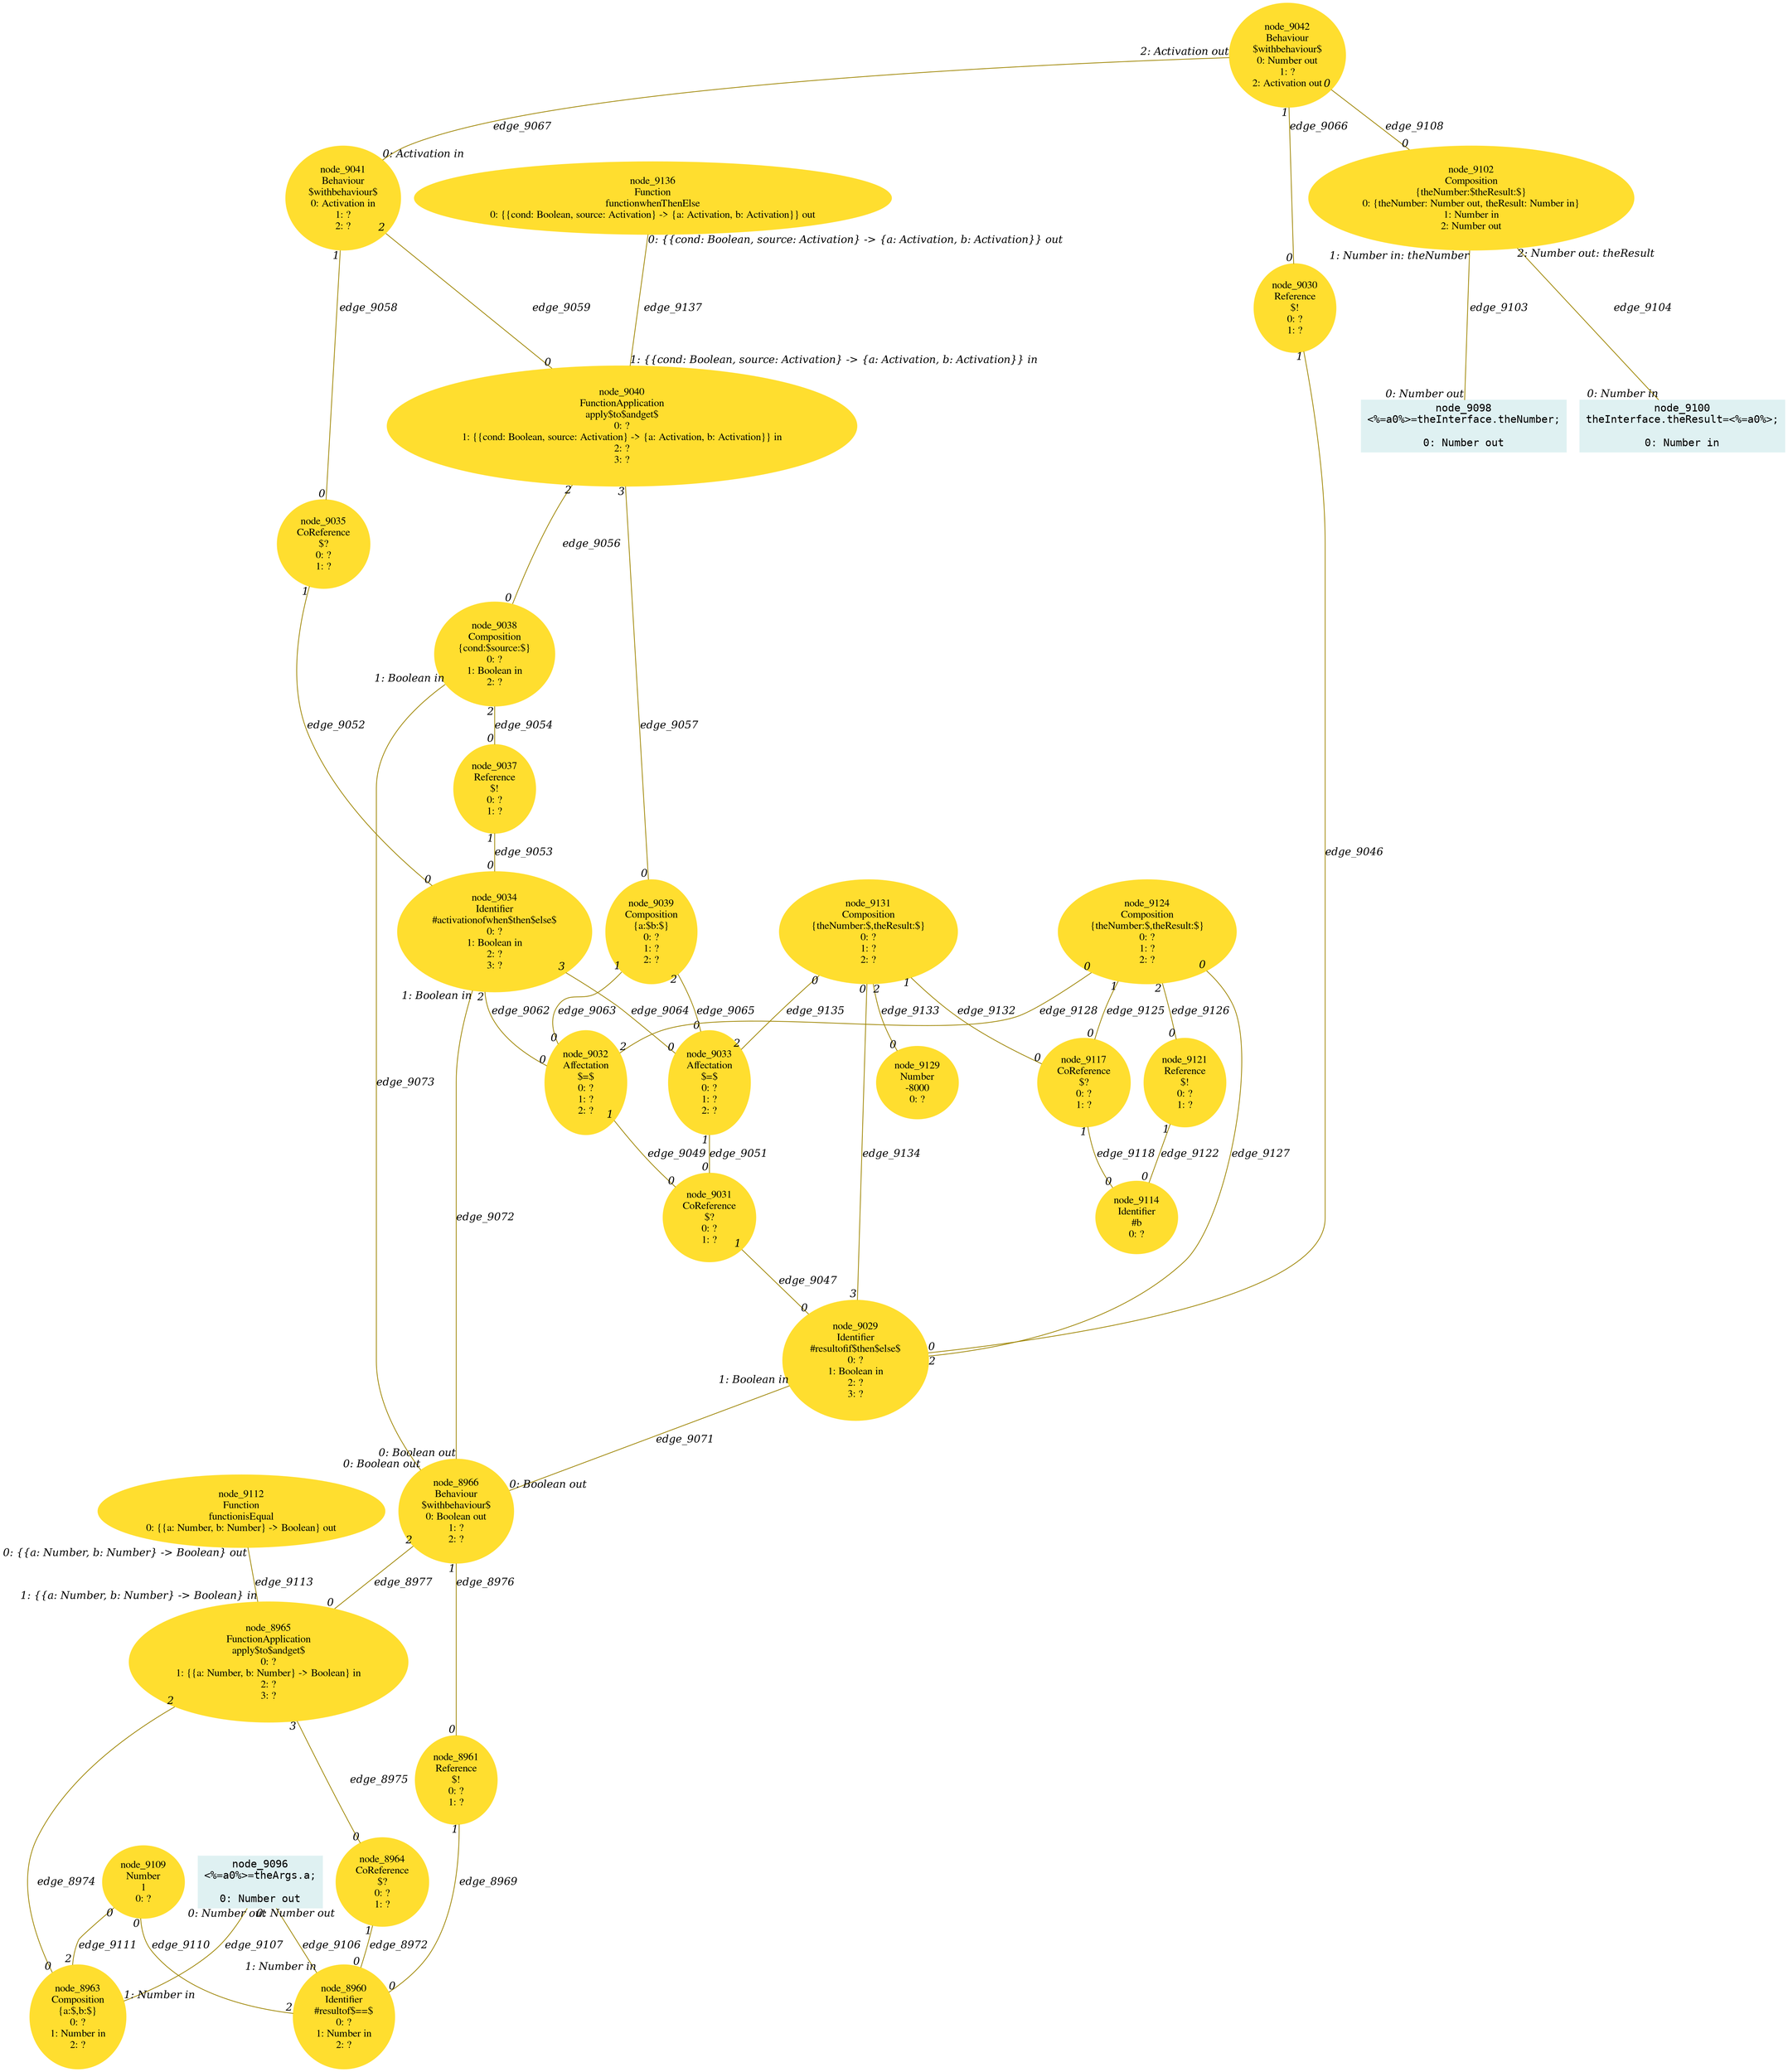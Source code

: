 digraph g{node_8960 [shape="ellipse", style="filled", color="#ffde2f", fontname="Times", label="node_8960
Identifier
#resultof$==$
0: ?
1: Number in
2: ?" ]
node_8961 [shape="ellipse", style="filled", color="#ffde2f", fontname="Times", label="node_8961
Reference
$!
0: ?
1: ?" ]
node_8963 [shape="ellipse", style="filled", color="#ffde2f", fontname="Times", label="node_8963
Composition
{a:$,b:$}
0: ?
1: Number in
2: ?" ]
node_8964 [shape="ellipse", style="filled", color="#ffde2f", fontname="Times", label="node_8964
CoReference
$?
0: ?
1: ?" ]
node_8965 [shape="ellipse", style="filled", color="#ffde2f", fontname="Times", label="node_8965
FunctionApplication
apply$to$andget$
0: ?
1: {{a: Number, b: Number} -> Boolean} in
2: ?
3: ?" ]
node_8966 [shape="ellipse", style="filled", color="#ffde2f", fontname="Times", label="node_8966
Behaviour
$withbehaviour$
0: Boolean out
1: ?
2: ?" ]
node_9029 [shape="ellipse", style="filled", color="#ffde2f", fontname="Times", label="node_9029
Identifier
#resultofif$then$else$
0: ?
1: Boolean in
2: ?
3: ?" ]
node_9030 [shape="ellipse", style="filled", color="#ffde2f", fontname="Times", label="node_9030
Reference
$!
0: ?
1: ?" ]
node_9031 [shape="ellipse", style="filled", color="#ffde2f", fontname="Times", label="node_9031
CoReference
$?
0: ?
1: ?" ]
node_9032 [shape="ellipse", style="filled", color="#ffde2f", fontname="Times", label="node_9032
Affectation
$=$
0: ?
1: ?
2: ?" ]
node_9033 [shape="ellipse", style="filled", color="#ffde2f", fontname="Times", label="node_9033
Affectation
$=$
0: ?
1: ?
2: ?" ]
node_9034 [shape="ellipse", style="filled", color="#ffde2f", fontname="Times", label="node_9034
Identifier
#activationofwhen$then$else$
0: ?
1: Boolean in
2: ?
3: ?" ]
node_9035 [shape="ellipse", style="filled", color="#ffde2f", fontname="Times", label="node_9035
CoReference
$?
0: ?
1: ?" ]
node_9037 [shape="ellipse", style="filled", color="#ffde2f", fontname="Times", label="node_9037
Reference
$!
0: ?
1: ?" ]
node_9038 [shape="ellipse", style="filled", color="#ffde2f", fontname="Times", label="node_9038
Composition
{cond:$source:$}
0: ?
1: Boolean in
2: ?" ]
node_9039 [shape="ellipse", style="filled", color="#ffde2f", fontname="Times", label="node_9039
Composition
{a:$b:$}
0: ?
1: ?
2: ?" ]
node_9040 [shape="ellipse", style="filled", color="#ffde2f", fontname="Times", label="node_9040
FunctionApplication
apply$to$andget$
0: ?
1: {{cond: Boolean, source: Activation} -> {a: Activation, b: Activation}} in
2: ?
3: ?" ]
node_9041 [shape="ellipse", style="filled", color="#ffde2f", fontname="Times", label="node_9041
Behaviour
$withbehaviour$
0: Activation in
1: ?
2: ?" ]
node_9042 [shape="ellipse", style="filled", color="#ffde2f", fontname="Times", label="node_9042
Behaviour
$withbehaviour$
0: Number out
1: ?
2: Activation out" ]
node_9096 [shape="box", style="filled", color="#dff1f2", fontname="Courier", label="node_9096
<%=a0%>=theArgs.a;

0: Number out" ]
node_9098 [shape="box", style="filled", color="#dff1f2", fontname="Courier", label="node_9098
<%=a0%>=theInterface.theNumber;

0: Number out" ]
node_9100 [shape="box", style="filled", color="#dff1f2", fontname="Courier", label="node_9100
theInterface.theResult=<%=a0%>;

0: Number in" ]
node_9102 [shape="ellipse", style="filled", color="#ffde2f", fontname="Times", label="node_9102
Composition
{theNumber:$theResult:$}
0: {theNumber: Number out, theResult: Number in}
1: Number in
2: Number out" ]
node_9109 [shape="ellipse", style="filled", color="#ffde2f", fontname="Times", label="node_9109
Number
1
0: ?" ]
node_9112 [shape="ellipse", style="filled", color="#ffde2f", fontname="Times", label="node_9112
Function
functionisEqual
0: {{a: Number, b: Number} -> Boolean} out" ]
node_9114 [shape="ellipse", style="filled", color="#ffde2f", fontname="Times", label="node_9114
Identifier
#b
0: ?" ]
node_9117 [shape="ellipse", style="filled", color="#ffde2f", fontname="Times", label="node_9117
CoReference
$?
0: ?
1: ?" ]
node_9121 [shape="ellipse", style="filled", color="#ffde2f", fontname="Times", label="node_9121
Reference
$!
0: ?
1: ?" ]
node_9124 [shape="ellipse", style="filled", color="#ffde2f", fontname="Times", label="node_9124
Composition
{theNumber:$,theResult:$}
0: ?
1: ?
2: ?" ]
node_9129 [shape="ellipse", style="filled", color="#ffde2f", fontname="Times", label="node_9129
Number
-8000
0: ?" ]
node_9131 [shape="ellipse", style="filled", color="#ffde2f", fontname="Times", label="node_9131
Composition
{theNumber:$,theResult:$}
0: ?
1: ?
2: ?" ]
node_9136 [shape="ellipse", style="filled", color="#ffde2f", fontname="Times", label="node_9136
Function
functionwhenThenElse
0: {{cond: Boolean, source: Activation} -> {a: Activation, b: Activation}} out" ]
node_8961 -> node_8960 [dir=none, arrowHead=none, fontname="Times-Italic", arrowsize=1, color="#9d8400", label="edge_8969",  headlabel="0", taillabel="1" ]
node_8964 -> node_8960 [dir=none, arrowHead=none, fontname="Times-Italic", arrowsize=1, color="#9d8400", label="edge_8972",  headlabel="0", taillabel="1" ]
node_8965 -> node_8963 [dir=none, arrowHead=none, fontname="Times-Italic", arrowsize=1, color="#9d8400", label="edge_8974",  headlabel="0", taillabel="2" ]
node_8965 -> node_8964 [dir=none, arrowHead=none, fontname="Times-Italic", arrowsize=1, color="#9d8400", label="edge_8975",  headlabel="0", taillabel="3" ]
node_8966 -> node_8961 [dir=none, arrowHead=none, fontname="Times-Italic", arrowsize=1, color="#9d8400", label="edge_8976",  headlabel="0", taillabel="1" ]
node_8966 -> node_8965 [dir=none, arrowHead=none, fontname="Times-Italic", arrowsize=1, color="#9d8400", label="edge_8977",  headlabel="0", taillabel="2" ]
node_9030 -> node_9029 [dir=none, arrowHead=none, fontname="Times-Italic", arrowsize=1, color="#9d8400", label="edge_9046",  headlabel="0", taillabel="1" ]
node_9031 -> node_9029 [dir=none, arrowHead=none, fontname="Times-Italic", arrowsize=1, color="#9d8400", label="edge_9047",  headlabel="0", taillabel="1" ]
node_9032 -> node_9031 [dir=none, arrowHead=none, fontname="Times-Italic", arrowsize=1, color="#9d8400", label="edge_9049",  headlabel="0", taillabel="1" ]
node_9033 -> node_9031 [dir=none, arrowHead=none, fontname="Times-Italic", arrowsize=1, color="#9d8400", label="edge_9051",  headlabel="0", taillabel="1" ]
node_9035 -> node_9034 [dir=none, arrowHead=none, fontname="Times-Italic", arrowsize=1, color="#9d8400", label="edge_9052",  headlabel="0", taillabel="1" ]
node_9037 -> node_9034 [dir=none, arrowHead=none, fontname="Times-Italic", arrowsize=1, color="#9d8400", label="edge_9053",  headlabel="0", taillabel="1" ]
node_9038 -> node_9037 [dir=none, arrowHead=none, fontname="Times-Italic", arrowsize=1, color="#9d8400", label="edge_9054",  headlabel="0", taillabel="2" ]
node_9040 -> node_9038 [dir=none, arrowHead=none, fontname="Times-Italic", arrowsize=1, color="#9d8400", label="edge_9056",  headlabel="0", taillabel="2" ]
node_9040 -> node_9039 [dir=none, arrowHead=none, fontname="Times-Italic", arrowsize=1, color="#9d8400", label="edge_9057",  headlabel="0", taillabel="3" ]
node_9041 -> node_9035 [dir=none, arrowHead=none, fontname="Times-Italic", arrowsize=1, color="#9d8400", label="edge_9058",  headlabel="0", taillabel="1" ]
node_9041 -> node_9040 [dir=none, arrowHead=none, fontname="Times-Italic", arrowsize=1, color="#9d8400", label="edge_9059",  headlabel="0", taillabel="2" ]
node_9034 -> node_9032 [dir=none, arrowHead=none, fontname="Times-Italic", arrowsize=1, color="#9d8400", label="edge_9062",  headlabel="0", taillabel="2" ]
node_9039 -> node_9032 [dir=none, arrowHead=none, fontname="Times-Italic", arrowsize=1, color="#9d8400", label="edge_9063",  headlabel="0", taillabel="1" ]
node_9034 -> node_9033 [dir=none, arrowHead=none, fontname="Times-Italic", arrowsize=1, color="#9d8400", label="edge_9064",  headlabel="0", taillabel="3" ]
node_9039 -> node_9033 [dir=none, arrowHead=none, fontname="Times-Italic", arrowsize=1, color="#9d8400", label="edge_9065",  headlabel="0", taillabel="2" ]
node_9042 -> node_9030 [dir=none, arrowHead=none, fontname="Times-Italic", arrowsize=1, color="#9d8400", label="edge_9066",  headlabel="0", taillabel="1" ]
node_9042 -> node_9041 [dir=none, arrowHead=none, fontname="Times-Italic", arrowsize=1, color="#9d8400", label="edge_9067",  headlabel="0: Activation in", taillabel="2: Activation out" ]
node_9029 -> node_8966 [dir=none, arrowHead=none, fontname="Times-Italic", arrowsize=1, color="#9d8400", label="edge_9071",  headlabel="0: Boolean out", taillabel="1: Boolean in" ]
node_9034 -> node_8966 [dir=none, arrowHead=none, fontname="Times-Italic", arrowsize=1, color="#9d8400", label="edge_9072",  headlabel="0: Boolean out", taillabel="1: Boolean in" ]
node_9038 -> node_8966 [dir=none, arrowHead=none, fontname="Times-Italic", arrowsize=1, color="#9d8400", label="edge_9073",  headlabel="0: Boolean out", taillabel="1: Boolean in" ]
node_9102 -> node_9098 [dir=none, arrowHead=none, fontname="Times-Italic", arrowsize=1, color="#9d8400", label="edge_9103",  headlabel="0: Number out", taillabel="1: Number in: theNumber" ]
node_9102 -> node_9100 [dir=none, arrowHead=none, fontname="Times-Italic", arrowsize=1, color="#9d8400", label="edge_9104",  headlabel="0: Number in", taillabel="2: Number out: theResult" ]
node_9096 -> node_8960 [dir=none, arrowHead=none, fontname="Times-Italic", arrowsize=1, color="#9d8400", label="edge_9106",  headlabel="1: Number in", taillabel="0: Number out" ]
node_9096 -> node_8963 [dir=none, arrowHead=none, fontname="Times-Italic", arrowsize=1, color="#9d8400", label="edge_9107",  headlabel="1: Number in", taillabel="0: Number out" ]
node_9042 -> node_9102 [dir=none, arrowHead=none, fontname="Times-Italic", arrowsize=1, color="#9d8400", label="edge_9108",  headlabel="0", taillabel="0" ]
node_9109 -> node_8960 [dir=none, arrowHead=none, fontname="Times-Italic", arrowsize=1, color="#9d8400", label="edge_9110",  headlabel="2", taillabel="0" ]
node_9109 -> node_8963 [dir=none, arrowHead=none, fontname="Times-Italic", arrowsize=1, color="#9d8400", label="edge_9111",  headlabel="2", taillabel="0" ]
node_9112 -> node_8965 [dir=none, arrowHead=none, fontname="Times-Italic", arrowsize=1, color="#9d8400", label="edge_9113",  headlabel="1: {{a: Number, b: Number} -> Boolean} in", taillabel="0: {{a: Number, b: Number} -> Boolean} out" ]
node_9117 -> node_9114 [dir=none, arrowHead=none, fontname="Times-Italic", arrowsize=1, color="#9d8400", label="edge_9118",  headlabel="0", taillabel="1" ]
node_9121 -> node_9114 [dir=none, arrowHead=none, fontname="Times-Italic", arrowsize=1, color="#9d8400", label="edge_9122",  headlabel="0", taillabel="1" ]
node_9124 -> node_9117 [dir=none, arrowHead=none, fontname="Times-Italic", arrowsize=1, color="#9d8400", label="edge_9125",  headlabel="0", taillabel="1" ]
node_9124 -> node_9121 [dir=none, arrowHead=none, fontname="Times-Italic", arrowsize=1, color="#9d8400", label="edge_9126",  headlabel="0", taillabel="2" ]
node_9124 -> node_9029 [dir=none, arrowHead=none, fontname="Times-Italic", arrowsize=1, color="#9d8400", label="edge_9127",  headlabel="2", taillabel="0" ]
node_9124 -> node_9032 [dir=none, arrowHead=none, fontname="Times-Italic", arrowsize=1, color="#9d8400", label="edge_9128",  headlabel="2", taillabel="0" ]
node_9131 -> node_9117 [dir=none, arrowHead=none, fontname="Times-Italic", arrowsize=1, color="#9d8400", label="edge_9132",  headlabel="0", taillabel="1" ]
node_9131 -> node_9129 [dir=none, arrowHead=none, fontname="Times-Italic", arrowsize=1, color="#9d8400", label="edge_9133",  headlabel="0", taillabel="2" ]
node_9131 -> node_9029 [dir=none, arrowHead=none, fontname="Times-Italic", arrowsize=1, color="#9d8400", label="edge_9134",  headlabel="3", taillabel="0" ]
node_9131 -> node_9033 [dir=none, arrowHead=none, fontname="Times-Italic", arrowsize=1, color="#9d8400", label="edge_9135",  headlabel="2", taillabel="0" ]
node_9136 -> node_9040 [dir=none, arrowHead=none, fontname="Times-Italic", arrowsize=1, color="#9d8400", label="edge_9137",  headlabel="1: {{cond: Boolean, source: Activation} -> {a: Activation, b: Activation}} in", taillabel="0: {{cond: Boolean, source: Activation} -> {a: Activation, b: Activation}} out" ]
}